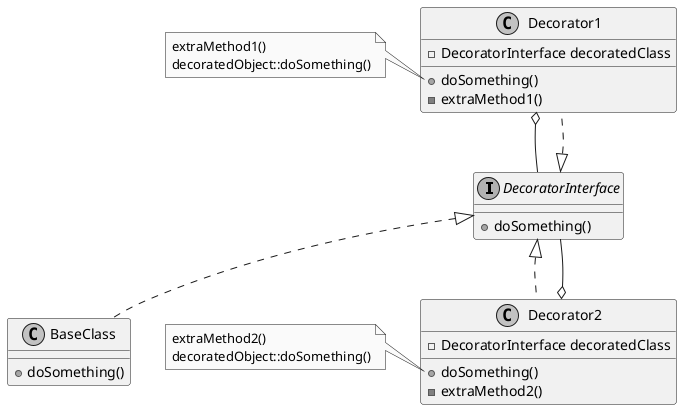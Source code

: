 @startuml
'https://plantuml.com/component-diagram

skinparam monochrome true

interface DecoratorInterface {
    +doSomething()
}

class BaseClass {
    +doSomething()
}

class Decorator1 {
    -DecoratorInterface decoratedClass
    +doSomething()
    -extraMethod1()
}

class Decorator2 {
    -DecoratorInterface decoratedClass
    +doSomething()
    -extraMethod2()
}

DecoratorInterface <|.. BaseClass
DecoratorInterface <|.. Decorator1
DecoratorInterface <|.. Decorator2
Decorator1 o-- DecoratorInterface
Decorator2 o-- DecoratorInterface

note left of Decorator1::doSomething
    extraMethod1()
    decoratedObject::doSomething()
end note

note left of Decorator2::doSomething
    extraMethod2()
    decoratedObject::doSomething()
end note

@enduml
